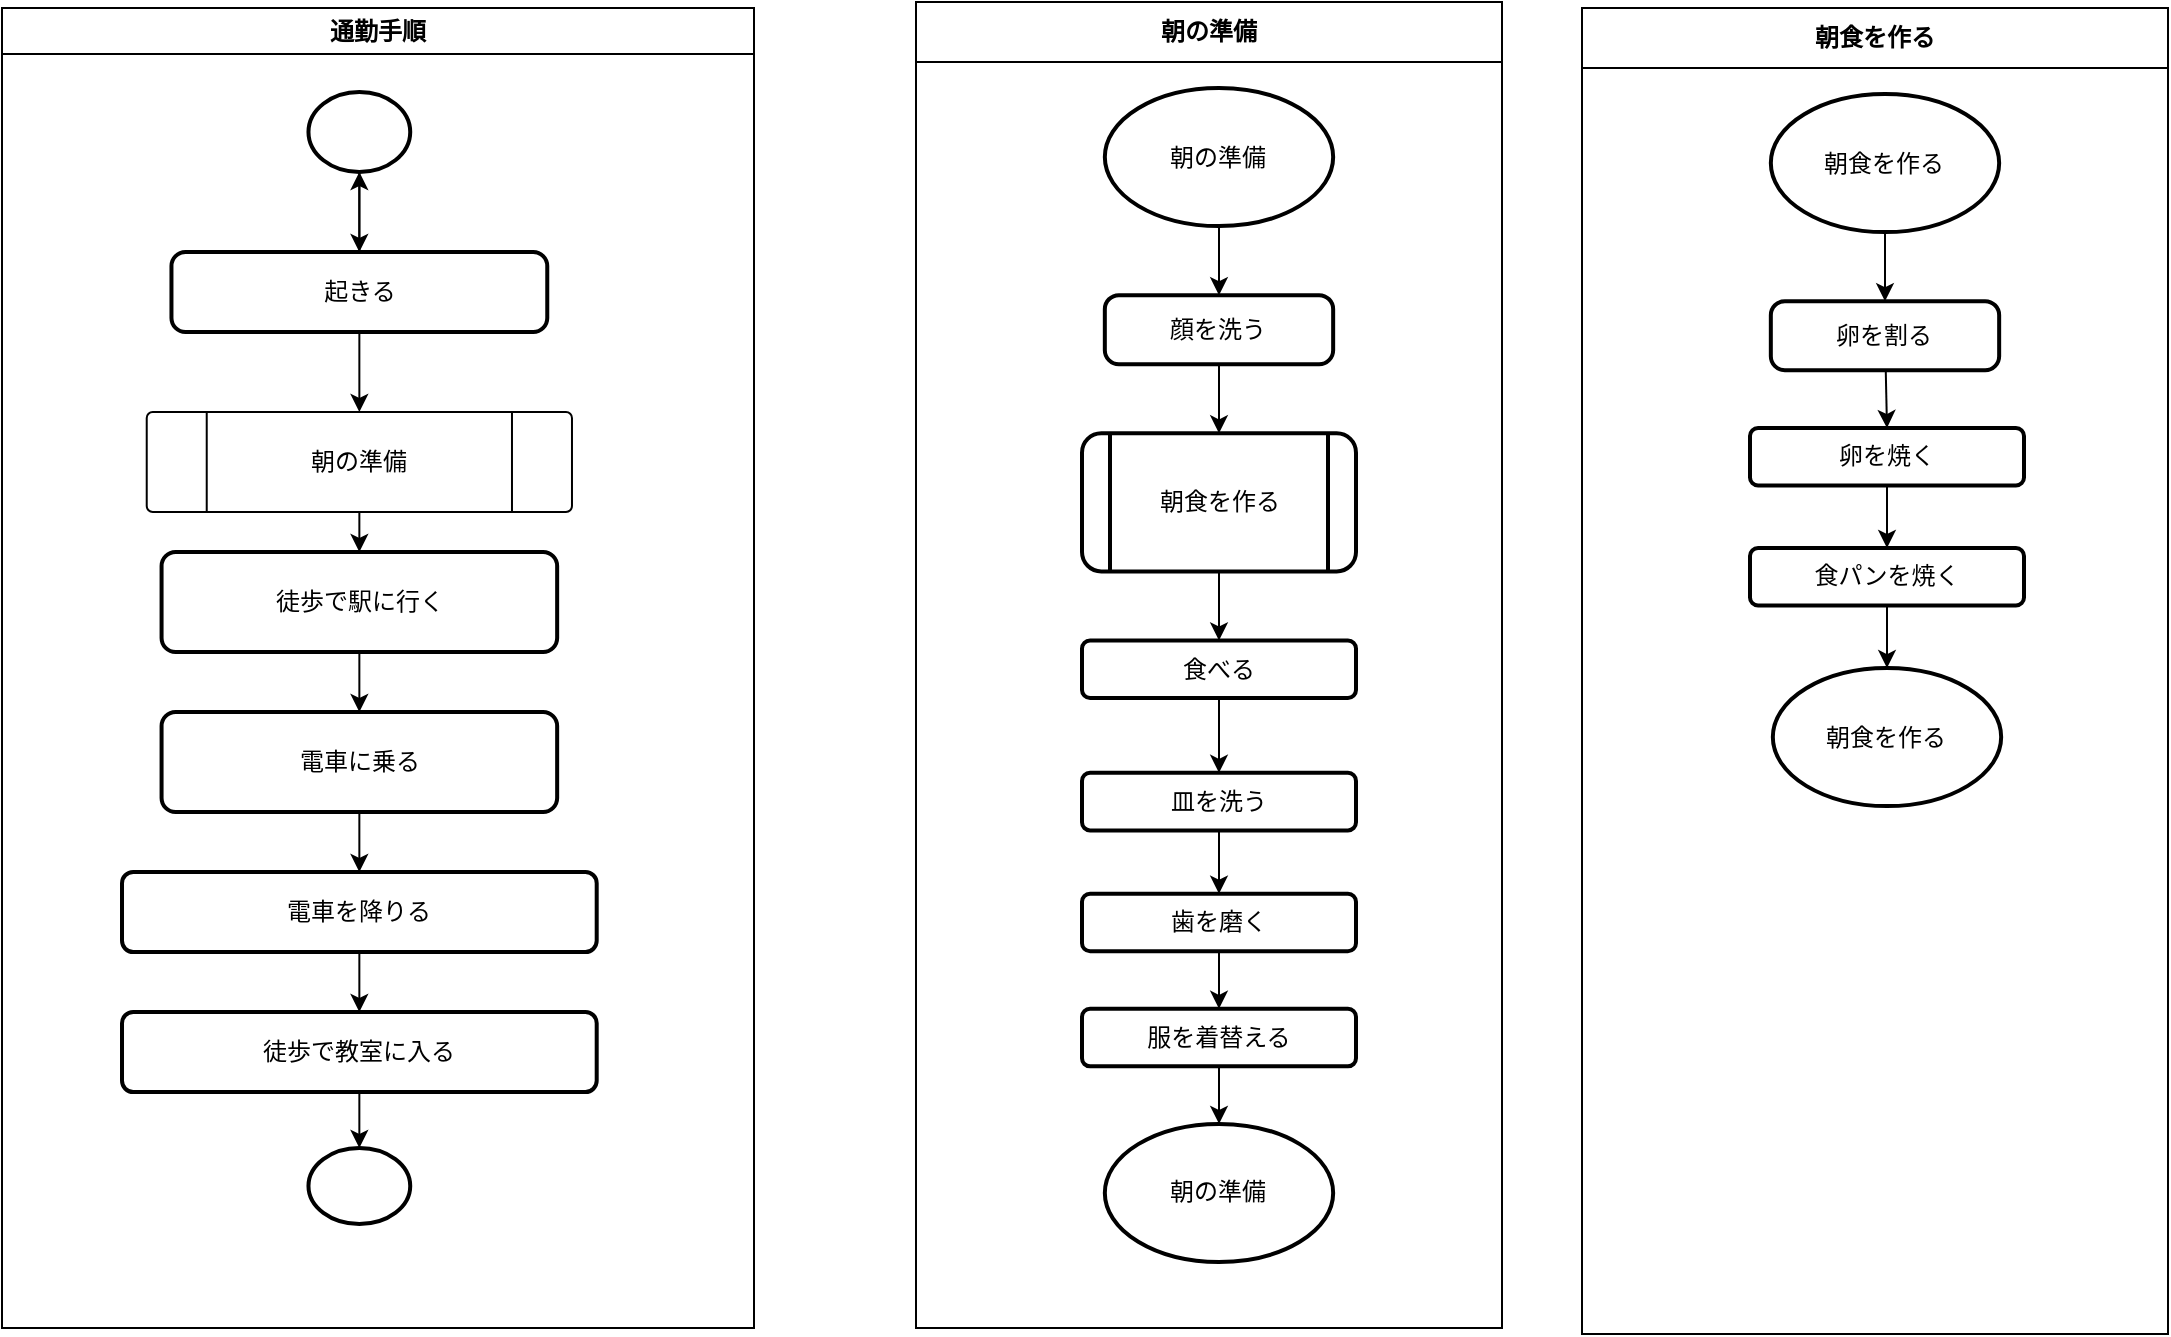 <mxfile>
    <diagram id="yM6X0R1L2D_PxeSSaMgX" name="順次処理">
        <mxGraphModel dx="940" dy="1956" grid="1" gridSize="10" guides="1" tooltips="1" connect="1" arrows="1" fold="1" page="1" pageScale="1" pageWidth="827" pageHeight="1169" background="none" math="0" shadow="0">
            <root>
                <mxCell id="0"/>
                <mxCell id="1" parent="0"/>
                <mxCell id="25" value="通勤手順" style="swimlane;whiteSpace=wrap;html=1;" parent="1" vertex="1">
                    <mxGeometry x="230" y="-1150" width="376" height="660" as="geometry">
                        <mxRectangle x="230" y="-1150" width="140" height="30" as="alternateBounds"/>
                    </mxGeometry>
                </mxCell>
                <mxCell id="26" value="" style="group" parent="25" vertex="1" connectable="0">
                    <mxGeometry x="60.004" y="42" width="237.346" height="576" as="geometry"/>
                </mxCell>
                <mxCell id="2" value="" style="strokeWidth=2;html=1;shape=mxgraph.flowchart.start_2;whiteSpace=wrap;container=0;" parent="26" vertex="1">
                    <mxGeometry x="93.23" width="50.88" height="40" as="geometry"/>
                </mxCell>
                <mxCell id="23" value="" style="edgeStyle=none;html=1;" parent="26" source="3" target="2" edge="1">
                    <mxGeometry relative="1" as="geometry"/>
                </mxCell>
                <mxCell id="3" value="起きる" style="rounded=1;whiteSpace=wrap;html=1;absoluteArcSize=1;arcSize=14;strokeWidth=2;container=0;" parent="26" vertex="1">
                    <mxGeometry x="24.724" y="80" width="187.899" height="40" as="geometry"/>
                </mxCell>
                <mxCell id="4" value="" style="edgeStyle=none;html=1;" parent="26" source="2" target="3" edge="1">
                    <mxGeometry relative="1" as="geometry"/>
                </mxCell>
                <mxCell id="6" value="朝の準備" style="verticalLabelPosition=middle;verticalAlign=middle;html=1;shape=process;whiteSpace=wrap;rounded=1;size=0.14;arcSize=6;labelPosition=center;align=center;container=0;" parent="26" vertex="1">
                    <mxGeometry x="12.362" y="160" width="212.623" height="50" as="geometry"/>
                </mxCell>
                <mxCell id="7" value="" style="edgeStyle=none;html=1;" parent="26" source="3" target="6" edge="1">
                    <mxGeometry relative="1" as="geometry"/>
                </mxCell>
                <mxCell id="8" value="徒歩で駅に行く" style="rounded=1;whiteSpace=wrap;html=1;absoluteArcSize=1;arcSize=14;strokeWidth=2;container=0;" parent="26" vertex="1">
                    <mxGeometry x="19.779" y="230" width="197.789" height="50" as="geometry"/>
                </mxCell>
                <mxCell id="9" value="" style="edgeStyle=none;html=1;" parent="26" source="6" target="8" edge="1">
                    <mxGeometry relative="1" as="geometry"/>
                </mxCell>
                <mxCell id="10" value="電車に乗る" style="rounded=1;whiteSpace=wrap;html=1;absoluteArcSize=1;arcSize=14;strokeWidth=2;container=0;" parent="26" vertex="1">
                    <mxGeometry x="19.779" y="310" width="197.789" height="50" as="geometry"/>
                </mxCell>
                <mxCell id="11" value="" style="edgeStyle=none;html=1;" parent="26" source="8" target="10" edge="1">
                    <mxGeometry relative="1" as="geometry"/>
                </mxCell>
                <mxCell id="12" value="電車を降りる" style="whiteSpace=wrap;html=1;rounded=1;arcSize=14;strokeWidth=2;container=0;" parent="26" vertex="1">
                    <mxGeometry y="390" width="237.346" height="40" as="geometry"/>
                </mxCell>
                <mxCell id="13" value="" style="edgeStyle=none;html=1;" parent="26" source="10" target="12" edge="1">
                    <mxGeometry relative="1" as="geometry"/>
                </mxCell>
                <mxCell id="14" value="徒歩で教室に入る" style="whiteSpace=wrap;html=1;rounded=1;arcSize=14;strokeWidth=2;container=0;" parent="26" vertex="1">
                    <mxGeometry y="460" width="237.346" height="40" as="geometry"/>
                </mxCell>
                <mxCell id="15" value="" style="edgeStyle=none;html=1;" parent="26" source="12" target="14" edge="1">
                    <mxGeometry relative="1" as="geometry"/>
                </mxCell>
                <mxCell id="18" value="" style="strokeWidth=2;html=1;shape=mxgraph.flowchart.start_2;whiteSpace=wrap;container=0;" parent="26" vertex="1">
                    <mxGeometry x="93.23" y="528" width="50.88" height="38" as="geometry"/>
                </mxCell>
                <mxCell id="19" value="" style="edgeStyle=none;html=1;" parent="26" source="14" target="18" edge="1">
                    <mxGeometry relative="1" as="geometry"/>
                </mxCell>
                <mxCell id="49" value="朝の準備" style="swimlane;whiteSpace=wrap;html=1;startSize=30;labelBackgroundColor=default;" parent="1" vertex="1">
                    <mxGeometry x="687" y="-1153" width="293" height="663" as="geometry">
                        <mxRectangle x="687" y="-1153" width="140" height="30" as="alternateBounds"/>
                    </mxGeometry>
                </mxCell>
                <mxCell id="47" value="" style="group" parent="49" vertex="1" connectable="0">
                    <mxGeometry x="83" y="43" width="137" height="587" as="geometry"/>
                </mxCell>
                <mxCell id="27" value="朝の準備" style="strokeWidth=2;html=1;shape=mxgraph.flowchart.start_1;whiteSpace=wrap;" parent="47" vertex="1">
                    <mxGeometry x="11.417" width="114.167" height="69.059" as="geometry"/>
                </mxCell>
                <mxCell id="28" value="朝の準備" style="strokeWidth=2;html=1;shape=mxgraph.flowchart.start_1;whiteSpace=wrap;" parent="47" vertex="1">
                    <mxGeometry x="11.417" y="517.941" width="114.167" height="69.059" as="geometry"/>
                </mxCell>
                <mxCell id="29" value="顔を洗う" style="rounded=1;whiteSpace=wrap;html=1;absoluteArcSize=1;arcSize=14;strokeWidth=2;" parent="47" vertex="1">
                    <mxGeometry x="11.417" y="103.588" width="114.167" height="34.529" as="geometry"/>
                </mxCell>
                <mxCell id="46" value="" style="edgeStyle=none;html=1;" parent="47" source="27" target="29" edge="1">
                    <mxGeometry relative="1" as="geometry"/>
                </mxCell>
                <mxCell id="32" value="朝食を作る" style="shape=process;whiteSpace=wrap;html=1;backgroundOutline=1;rounded=1;arcSize=14;strokeWidth=2;" parent="47" vertex="1">
                    <mxGeometry y="172.647" width="137" height="69.059" as="geometry"/>
                </mxCell>
                <mxCell id="33" value="" style="edgeStyle=none;html=1;" parent="47" source="29" target="32" edge="1">
                    <mxGeometry relative="1" as="geometry"/>
                </mxCell>
                <mxCell id="34" value="食べる" style="whiteSpace=wrap;html=1;rounded=1;arcSize=14;strokeWidth=2;" parent="47" vertex="1">
                    <mxGeometry y="276.235" width="137" height="28.775" as="geometry"/>
                </mxCell>
                <mxCell id="35" value="" style="edgeStyle=none;html=1;" parent="47" source="32" target="34" edge="1">
                    <mxGeometry relative="1" as="geometry"/>
                </mxCell>
                <mxCell id="36" value="皿を洗う" style="whiteSpace=wrap;html=1;rounded=1;arcSize=14;strokeWidth=2;" parent="47" vertex="1">
                    <mxGeometry y="342.417" width="137" height="28.775" as="geometry"/>
                </mxCell>
                <mxCell id="37" value="" style="edgeStyle=none;html=1;" parent="47" source="34" target="36" edge="1">
                    <mxGeometry relative="1" as="geometry"/>
                </mxCell>
                <mxCell id="39" value="歯を磨く" style="whiteSpace=wrap;html=1;rounded=1;arcSize=14;strokeWidth=2;" parent="47" vertex="1">
                    <mxGeometry y="402.843" width="137" height="28.775" as="geometry"/>
                </mxCell>
                <mxCell id="40" value="" style="edgeStyle=none;html=1;" parent="47" source="36" target="39" edge="1">
                    <mxGeometry relative="1" as="geometry"/>
                </mxCell>
                <mxCell id="43" value="" style="edgeStyle=none;html=1;" parent="47" source="41" target="28" edge="1">
                    <mxGeometry relative="1" as="geometry"/>
                </mxCell>
                <mxCell id="41" value="服を着替える" style="whiteSpace=wrap;html=1;rounded=1;arcSize=14;strokeWidth=2;" parent="47" vertex="1">
                    <mxGeometry y="460.392" width="137" height="28.775" as="geometry"/>
                </mxCell>
                <mxCell id="42" value="" style="edgeStyle=none;html=1;" parent="47" source="39" target="41" edge="1">
                    <mxGeometry relative="1" as="geometry"/>
                </mxCell>
                <mxCell id="50" value="朝食を作る" style="swimlane;whiteSpace=wrap;html=1;startSize=30;" parent="1" vertex="1">
                    <mxGeometry x="1020" y="-1150" width="293" height="663" as="geometry">
                        <mxRectangle x="687" y="-1153" width="140" height="30" as="alternateBounds"/>
                    </mxGeometry>
                </mxCell>
                <mxCell id="51" value="" style="group" parent="50" vertex="1" connectable="0">
                    <mxGeometry x="83" y="43" width="137" height="587" as="geometry"/>
                </mxCell>
                <mxCell id="52" value="朝食を作る" style="strokeWidth=2;html=1;shape=mxgraph.flowchart.start_1;whiteSpace=wrap;" parent="51" vertex="1">
                    <mxGeometry x="11.417" width="114.167" height="69.059" as="geometry"/>
                </mxCell>
                <mxCell id="53" value="朝食を作る" style="strokeWidth=2;html=1;shape=mxgraph.flowchart.start_1;whiteSpace=wrap;" parent="51" vertex="1">
                    <mxGeometry x="12.417" y="287.001" width="114.167" height="69.059" as="geometry"/>
                </mxCell>
                <mxCell id="54" value="卵を割る" style="rounded=1;whiteSpace=wrap;html=1;absoluteArcSize=1;arcSize=14;strokeWidth=2;" parent="51" vertex="1">
                    <mxGeometry x="11.417" y="103.588" width="114.167" height="34.529" as="geometry"/>
                </mxCell>
                <mxCell id="55" value="" style="edgeStyle=none;html=1;" parent="51" source="52" target="54" edge="1">
                    <mxGeometry relative="1" as="geometry"/>
                </mxCell>
                <mxCell id="57" value="" style="edgeStyle=none;html=1;entryX=0.5;entryY=0;entryDx=0;entryDy=0;" parent="51" source="54" target="58" edge="1">
                    <mxGeometry relative="1" as="geometry">
                        <mxPoint x="68.5" y="172.647" as="targetPoint"/>
                    </mxGeometry>
                </mxCell>
                <mxCell id="58" value="卵を焼く" style="whiteSpace=wrap;html=1;rounded=1;arcSize=14;strokeWidth=2;" parent="51" vertex="1">
                    <mxGeometry x="1" y="166.995" width="137" height="28.775" as="geometry"/>
                </mxCell>
                <mxCell id="60" value="食パンを焼く" style="whiteSpace=wrap;html=1;rounded=1;arcSize=14;strokeWidth=2;" parent="51" vertex="1">
                    <mxGeometry x="1" y="226.997" width="137" height="28.775" as="geometry"/>
                </mxCell>
                <mxCell id="61" value="" style="edgeStyle=none;html=1;" parent="51" source="58" target="60" edge="1">
                    <mxGeometry relative="1" as="geometry"/>
                </mxCell>
                <mxCell id="64" value="" style="edgeStyle=none;html=1;exitX=0.5;exitY=1;exitDx=0;exitDy=0;" parent="51" source="60" target="53" edge="1">
                    <mxGeometry relative="1" as="geometry">
                        <mxPoint x="68.5" y="489.167" as="sourcePoint"/>
                    </mxGeometry>
                </mxCell>
            </root>
        </mxGraphModel>
    </diagram>
    <diagram id="5fdsdPPen6zdDhykLhPU" name="分岐処理">
        <mxGraphModel dx="1343" dy="1124" grid="1" gridSize="10" guides="1" tooltips="1" connect="1" arrows="1" fold="1" page="1" pageScale="1" pageWidth="827" pageHeight="1169" math="0" shadow="0">
            <root>
                <mxCell id="0"/>
                <mxCell id="1" parent="0"/>
                <mxCell id="jnEdWLapPcAIenmLwA-D-1" value="領域図" style="swimlane;whiteSpace=wrap;html=1;" vertex="1" parent="1">
                    <mxGeometry x="20" y="10" width="160" height="250" as="geometry">
                        <mxRectangle x="20" y="10" width="80" height="30" as="alternateBounds"/>
                    </mxGeometry>
                </mxCell>
                <mxCell id="jnEdWLapPcAIenmLwA-D-2" value="年齢" style="rounded=0;whiteSpace=wrap;html=1;" vertex="1" parent="jnEdWLapPcAIenmLwA-D-1">
                    <mxGeometry x="20" y="30" width="120" height="60" as="geometry"/>
                </mxCell>
                <mxCell id="jnEdWLapPcAIenmLwA-D-14" value="料金" style="rounded=0;whiteSpace=wrap;html=1;" vertex="1" parent="jnEdWLapPcAIenmLwA-D-1">
                    <mxGeometry x="20" y="100" width="120" height="60" as="geometry"/>
                </mxCell>
                <mxCell id="jnEdWLapPcAIenmLwA-D-8" value="" style="edgeStyle=none;html=1;" edge="1" parent="1" source="jnEdWLapPcAIenmLwA-D-3" target="jnEdWLapPcAIenmLwA-D-7">
                    <mxGeometry relative="1" as="geometry"/>
                </mxCell>
                <mxCell id="jnEdWLapPcAIenmLwA-D-3" value="" style="verticalLabelPosition=bottom;verticalAlign=top;html=1;shape=mxgraph.flowchart.on-page_reference;" vertex="1" parent="1">
                    <mxGeometry x="250" y="290" width="60" height="60" as="geometry"/>
                </mxCell>
                <mxCell id="jnEdWLapPcAIenmLwA-D-4" value="" style="verticalLabelPosition=bottom;verticalAlign=top;html=1;shape=mxgraph.flowchart.on-page_reference;" vertex="1" parent="1">
                    <mxGeometry x="250" y="930" width="60" height="60" as="geometry"/>
                </mxCell>
                <mxCell id="jnEdWLapPcAIenmLwA-D-10" value="" style="edgeStyle=none;html=1;fontColor=#FF0000;" edge="1" parent="1" source="jnEdWLapPcAIenmLwA-D-7" target="jnEdWLapPcAIenmLwA-D-9">
                    <mxGeometry relative="1" as="geometry"/>
                </mxCell>
                <mxCell id="jnEdWLapPcAIenmLwA-D-7" value="年齢を確認&lt;br&gt;値を&lt;u&gt;&lt;font color=&quot;#ff0000&quot;&gt;年齢&lt;/font&gt;&lt;/u&gt;に代入" style="shape=parallelogram;perimeter=parallelogramPerimeter;whiteSpace=wrap;html=1;fixedSize=1;" vertex="1" parent="1">
                    <mxGeometry x="220" y="380" width="120" height="60" as="geometry"/>
                </mxCell>
                <mxCell id="jnEdWLapPcAIenmLwA-D-12" value="TRUE" style="edgeStyle=none;html=1;fontColor=#E6E6E6;" edge="1" parent="1" source="jnEdWLapPcAIenmLwA-D-9" target="jnEdWLapPcAIenmLwA-D-11">
                    <mxGeometry relative="1" as="geometry"/>
                </mxCell>
                <mxCell id="jnEdWLapPcAIenmLwA-D-17" value="&lt;font color=&quot;#e6e6e6&quot;&gt;FALSE&lt;/font&gt;" style="edgeStyle=none;html=1;fontColor=#FF0000;entryX=0;entryY=0.5;entryDx=0;entryDy=0;" edge="1" parent="1" target="jnEdWLapPcAIenmLwA-D-16">
                    <mxGeometry relative="1" as="geometry">
                        <mxPoint x="341" y="550" as="sourcePoint"/>
                        <mxPoint x="400" y="550" as="targetPoint"/>
                    </mxGeometry>
                </mxCell>
                <mxCell id="jnEdWLapPcAIenmLwA-D-9" value="&lt;font color=&quot;#ff0000&quot;&gt;&lt;u&gt;年齢&lt;/u&gt;&lt;/font&gt;が&lt;font color=&quot;#e6e6e6&quot;&gt;6未満の時&lt;/font&gt;" style="rhombus;whiteSpace=wrap;html=1;" vertex="1" parent="1">
                    <mxGeometry x="220" y="490" width="120" height="120" as="geometry"/>
                </mxCell>
                <mxCell id="jnEdWLapPcAIenmLwA-D-32" value="" style="edgeStyle=none;html=1;fontColor=#E6E6E6;" edge="1" parent="1" source="jnEdWLapPcAIenmLwA-D-11" target="jnEdWLapPcAIenmLwA-D-31">
                    <mxGeometry relative="1" as="geometry"/>
                </mxCell>
                <mxCell id="jnEdWLapPcAIenmLwA-D-11" value="&lt;u&gt;&lt;font color=&quot;#ff0000&quot;&gt;料金&lt;/font&gt;&lt;/u&gt;に600を代入" style="whiteSpace=wrap;html=1;" vertex="1" parent="1">
                    <mxGeometry x="220" y="670" width="120" height="60" as="geometry"/>
                </mxCell>
                <mxCell id="jnEdWLapPcAIenmLwA-D-19" value="TRUE" style="edgeStyle=none;html=1;fontColor=#E6E6E6;" edge="1" parent="1" source="jnEdWLapPcAIenmLwA-D-16" target="jnEdWLapPcAIenmLwA-D-18">
                    <mxGeometry relative="1" as="geometry"/>
                </mxCell>
                <mxCell id="jnEdWLapPcAIenmLwA-D-21" value="FALSE" style="edgeStyle=none;html=1;fontColor=#E6E6E6;" edge="1" parent="1" source="jnEdWLapPcAIenmLwA-D-16" target="jnEdWLapPcAIenmLwA-D-20">
                    <mxGeometry relative="1" as="geometry"/>
                </mxCell>
                <mxCell id="jnEdWLapPcAIenmLwA-D-16" value="&lt;font style=&quot;border-color: rgb(0, 0, 0); font-family: Helvetica; font-size: 12px; font-style: normal; font-variant-ligatures: normal; font-variant-caps: normal; font-weight: 400; letter-spacing: normal; orphans: 2; text-align: center; text-indent: 0px; text-transform: none; widows: 2; word-spacing: 0px; -webkit-text-stroke-width: 0px; background-color: rgb(42, 37, 47); text-decoration-thickness: initial; text-decoration-style: initial; text-decoration-color: initial;&quot; color=&quot;#ff0000&quot;&gt;&lt;u style=&quot;border-color: rgb(0, 0, 0);&quot;&gt;年齢&lt;/u&gt;&lt;/font&gt;&lt;span style=&quot;color: rgb(240, 240, 240); font-family: Helvetica; font-size: 12px; font-style: normal; font-variant-ligatures: normal; font-variant-caps: normal; font-weight: 400; letter-spacing: normal; orphans: 2; text-align: center; text-indent: 0px; text-transform: none; widows: 2; word-spacing: 0px; -webkit-text-stroke-width: 0px; background-color: rgb(42, 37, 47); text-decoration-thickness: initial; text-decoration-style: initial; text-decoration-color: initial; float: none; display: inline !important;&quot;&gt;が12以下&lt;/span&gt;&lt;font style=&quot;border-color: rgb(0, 0, 0); font-family: Helvetica; font-size: 12px; font-style: normal; font-variant-ligatures: normal; font-variant-caps: normal; font-weight: 400; letter-spacing: normal; orphans: 2; text-align: center; text-indent: 0px; text-transform: none; widows: 2; word-spacing: 0px; -webkit-text-stroke-width: 0px; background-color: rgb(42, 37, 47); text-decoration-thickness: initial; text-decoration-style: initial; text-decoration-color: initial;&quot; color=&quot;#e6e6e6&quot;&gt;の時&lt;/font&gt;" style="rhombus;whiteSpace=wrap;html=1;" vertex="1" parent="1">
                    <mxGeometry x="407" y="490" width="120" height="120" as="geometry"/>
                </mxCell>
                <mxCell id="jnEdWLapPcAIenmLwA-D-37" style="edgeStyle=orthogonalEdgeStyle;html=1;exitX=0.5;exitY=1;exitDx=0;exitDy=0;entryX=0.5;entryY=0;entryDx=0;entryDy=0;fontColor=#E6E6E6;" edge="1" parent="1" source="jnEdWLapPcAIenmLwA-D-18" target="jnEdWLapPcAIenmLwA-D-31">
                    <mxGeometry relative="1" as="geometry"/>
                </mxCell>
                <mxCell id="jnEdWLapPcAIenmLwA-D-18" value="&lt;u style=&quot;border-color: rgb(0, 0, 0); color: rgb(240, 240, 240); font-family: Helvetica; font-size: 12px; font-style: normal; font-variant-ligatures: normal; font-variant-caps: normal; font-weight: 400; letter-spacing: normal; orphans: 2; text-align: center; text-indent: 0px; text-transform: none; widows: 2; word-spacing: 0px; -webkit-text-stroke-width: 0px; background-color: rgb(42, 37, 47);&quot;&gt;&lt;font style=&quot;border-color: rgb(0, 0, 0);&quot; color=&quot;#ff0000&quot;&gt;料金&lt;/font&gt;&lt;/u&gt;&lt;span style=&quot;color: rgb(240, 240, 240); font-family: Helvetica; font-size: 12px; font-style: normal; font-variant-ligatures: normal; font-variant-caps: normal; font-weight: 400; letter-spacing: normal; orphans: 2; text-align: center; text-indent: 0px; text-transform: none; widows: 2; word-spacing: 0px; -webkit-text-stroke-width: 0px; background-color: rgb(42, 37, 47); text-decoration-thickness: initial; text-decoration-style: initial; text-decoration-color: initial; float: none; display: inline !important;&quot;&gt;に900を代入&lt;/span&gt;" style="whiteSpace=wrap;html=1;" vertex="1" parent="1">
                    <mxGeometry x="407" y="670" width="120" height="60" as="geometry"/>
                </mxCell>
                <mxCell id="jnEdWLapPcAIenmLwA-D-23" value="TRUE" style="edgeStyle=none;html=1;fontColor=#E6E6E6;" edge="1" parent="1" source="jnEdWLapPcAIenmLwA-D-20" target="jnEdWLapPcAIenmLwA-D-22">
                    <mxGeometry relative="1" as="geometry"/>
                </mxCell>
                <mxCell id="jnEdWLapPcAIenmLwA-D-29" value="FALSE" style="edgeStyle=orthogonalEdgeStyle;html=1;fontColor=#E6E6E6;" edge="1" parent="1" source="jnEdWLapPcAIenmLwA-D-20" target="jnEdWLapPcAIenmLwA-D-28">
                    <mxGeometry relative="1" as="geometry"/>
                </mxCell>
                <mxCell id="jnEdWLapPcAIenmLwA-D-20" value="&lt;font style=&quot;border-color: rgb(0, 0, 0); font-family: Helvetica; font-size: 12px; font-style: normal; font-variant-ligatures: normal; font-variant-caps: normal; font-weight: 400; letter-spacing: normal; orphans: 2; text-align: center; text-indent: 0px; text-transform: none; widows: 2; word-spacing: 0px; -webkit-text-stroke-width: 0px; text-decoration-thickness: initial; text-decoration-style: initial; text-decoration-color: initial; background-color: rgb(42, 37, 47);&quot; color=&quot;#ff0000&quot;&gt;&lt;u style=&quot;border-color: rgb(0, 0, 0);&quot;&gt;年齢&lt;/u&gt;&lt;/font&gt;&lt;span style=&quot;border-color: rgb(0, 0, 0); color: rgb(240, 240, 240); font-family: Helvetica; font-size: 12px; font-style: normal; font-variant-ligatures: normal; font-variant-caps: normal; font-weight: 400; letter-spacing: normal; orphans: 2; text-align: center; text-indent: 0px; text-transform: none; widows: 2; word-spacing: 0px; -webkit-text-stroke-width: 0px; text-decoration-thickness: initial; text-decoration-style: initial; text-decoration-color: initial; background-color: rgb(42, 37, 47); float: none; display: inline !important;&quot;&gt;が65未満&lt;/span&gt;&lt;font style=&quot;border-color: rgb(0, 0, 0); font-family: Helvetica; font-size: 12px; font-style: normal; font-variant-ligatures: normal; font-variant-caps: normal; font-weight: 400; letter-spacing: normal; orphans: 2; text-align: center; text-indent: 0px; text-transform: none; widows: 2; word-spacing: 0px; -webkit-text-stroke-width: 0px; text-decoration-thickness: initial; text-decoration-style: initial; text-decoration-color: initial; background-color: rgb(42, 37, 47);&quot; color=&quot;#e6e6e6&quot;&gt;の時&lt;/font&gt;" style="rhombus;whiteSpace=wrap;html=1;" vertex="1" parent="1">
                    <mxGeometry x="600" y="490" width="125" height="125" as="geometry"/>
                </mxCell>
                <mxCell id="jnEdWLapPcAIenmLwA-D-38" style="edgeStyle=orthogonalEdgeStyle;html=1;exitX=0.5;exitY=1;exitDx=0;exitDy=0;entryX=0.5;entryY=0;entryDx=0;entryDy=0;fontColor=#E6E6E6;" edge="1" parent="1" source="jnEdWLapPcAIenmLwA-D-22" target="jnEdWLapPcAIenmLwA-D-31">
                    <mxGeometry relative="1" as="geometry"/>
                </mxCell>
                <mxCell id="jnEdWLapPcAIenmLwA-D-22" value="&lt;u style=&quot;border-color: rgb(0, 0, 0); color: rgb(240, 240, 240); font-family: Helvetica; font-size: 12px; font-style: normal; font-variant-ligatures: normal; font-variant-caps: normal; font-weight: 400; letter-spacing: normal; orphans: 2; text-align: center; text-indent: 0px; text-transform: none; widows: 2; word-spacing: 0px; -webkit-text-stroke-width: 0px; background-color: rgb(42, 37, 47);&quot;&gt;&lt;font style=&quot;border-color: rgb(0, 0, 0);&quot; color=&quot;#ff0000&quot;&gt;料金&lt;/font&gt;&lt;/u&gt;&lt;span style=&quot;border-color: rgb(0, 0, 0); color: rgb(240, 240, 240); font-family: Helvetica; font-size: 12px; font-style: normal; font-variant-ligatures: normal; font-variant-caps: normal; font-weight: 400; letter-spacing: normal; orphans: 2; text-align: center; text-indent: 0px; text-transform: none; widows: 2; word-spacing: 0px; -webkit-text-stroke-width: 0px; text-decoration-thickness: initial; text-decoration-style: initial; text-decoration-color: initial; background-color: rgb(42, 37, 47); float: none; display: inline !important;&quot;&gt;に1500を代入&lt;/span&gt;" style="whiteSpace=wrap;html=1;" vertex="1" parent="1">
                    <mxGeometry x="593" y="670" width="120" height="60" as="geometry"/>
                </mxCell>
                <mxCell id="jnEdWLapPcAIenmLwA-D-39" style="edgeStyle=orthogonalEdgeStyle;html=1;exitX=0.5;exitY=1;exitDx=0;exitDy=0;entryX=0.5;entryY=0;entryDx=0;entryDy=0;fontColor=#E6E6E6;" edge="1" parent="1" source="jnEdWLapPcAIenmLwA-D-28" target="jnEdWLapPcAIenmLwA-D-31">
                    <mxGeometry relative="1" as="geometry"/>
                </mxCell>
                <mxCell id="jnEdWLapPcAIenmLwA-D-28" value="&lt;u style=&quot;border-color: rgb(0, 0, 0); color: rgb(240, 240, 240); font-family: Helvetica; font-size: 12px; font-style: normal; font-variant-ligatures: normal; font-variant-caps: normal; font-weight: 400; letter-spacing: normal; orphans: 2; text-align: center; text-indent: 0px; text-transform: none; widows: 2; word-spacing: 0px; -webkit-text-stroke-width: 0px; background-color: rgb(42, 37, 47);&quot;&gt;&lt;font style=&quot;border-color: rgb(0, 0, 0);&quot; color=&quot;#ff0000&quot;&gt;料金&lt;/font&gt;&lt;/u&gt;&lt;span style=&quot;border-color: rgb(0, 0, 0); color: rgb(240, 240, 240); font-family: Helvetica; font-size: 12px; font-style: normal; font-variant-ligatures: normal; font-variant-caps: normal; font-weight: 400; letter-spacing: normal; orphans: 2; text-align: center; text-indent: 0px; text-transform: none; widows: 2; word-spacing: 0px; -webkit-text-stroke-width: 0px; text-decoration-thickness: initial; text-decoration-style: initial; text-decoration-color: initial; background-color: rgb(42, 37, 47); float: none; display: inline !important;&quot;&gt;に1100を代入&lt;/span&gt;" style="whiteSpace=wrap;html=1;" vertex="1" parent="1">
                    <mxGeometry x="780" y="670" width="120" height="60" as="geometry"/>
                </mxCell>
                <mxCell id="jnEdWLapPcAIenmLwA-D-41" value="" style="edgeStyle=orthogonalEdgeStyle;html=1;fontColor=#E6E6E6;" edge="1" parent="1" source="jnEdWLapPcAIenmLwA-D-31" target="jnEdWLapPcAIenmLwA-D-4">
                    <mxGeometry relative="1" as="geometry"/>
                </mxCell>
                <mxCell id="jnEdWLapPcAIenmLwA-D-31" value="料金支払処理" style="whiteSpace=wrap;html=1;" vertex="1" parent="1">
                    <mxGeometry x="220" y="820" width="120" height="60" as="geometry"/>
                </mxCell>
                <mxCell id="jnEdWLapPcAIenmLwA-D-42" value="トレース1" style="shape=table;startSize=30;container=1;collapsible=0;childLayout=tableLayout;fontStyle=1;align=center;fontColor=#E6E6E6;" vertex="1" parent="1">
                    <mxGeometry x="10" y="360" width="180" height="190" as="geometry"/>
                </mxCell>
                <mxCell id="jnEdWLapPcAIenmLwA-D-43" value="" style="shape=tableRow;horizontal=0;startSize=0;swimlaneHead=0;swimlaneBody=0;top=0;left=0;bottom=0;right=0;collapsible=0;dropTarget=0;fillColor=none;points=[[0,0.5],[1,0.5]];portConstraint=eastwest;fontColor=#E6E6E6;" vertex="1" parent="jnEdWLapPcAIenmLwA-D-42">
                    <mxGeometry y="30" width="180" height="40" as="geometry"/>
                </mxCell>
                <mxCell id="jnEdWLapPcAIenmLwA-D-44" value="No," style="shape=partialRectangle;html=1;whiteSpace=wrap;connectable=0;fillColor=none;top=0;left=0;bottom=0;right=0;overflow=hidden;fontColor=#E6E6E6;" vertex="1" parent="jnEdWLapPcAIenmLwA-D-43">
                    <mxGeometry width="60" height="40" as="geometry">
                        <mxRectangle width="60" height="40" as="alternateBounds"/>
                    </mxGeometry>
                </mxCell>
                <mxCell id="jnEdWLapPcAIenmLwA-D-45" value="年齢" style="shape=partialRectangle;html=1;whiteSpace=wrap;connectable=0;fillColor=none;top=0;left=0;bottom=0;right=0;overflow=hidden;fontColor=#E6E6E6;" vertex="1" parent="jnEdWLapPcAIenmLwA-D-43">
                    <mxGeometry x="60" width="60" height="40" as="geometry">
                        <mxRectangle width="60" height="40" as="alternateBounds"/>
                    </mxGeometry>
                </mxCell>
                <mxCell id="jnEdWLapPcAIenmLwA-D-61" value="料金" style="shape=partialRectangle;html=1;whiteSpace=wrap;connectable=0;fillColor=none;top=0;left=0;bottom=0;right=0;overflow=hidden;fontColor=#E6E6E6;" vertex="1" parent="jnEdWLapPcAIenmLwA-D-43">
                    <mxGeometry x="120" width="60" height="40" as="geometry">
                        <mxRectangle width="60" height="40" as="alternateBounds"/>
                    </mxGeometry>
                </mxCell>
                <mxCell id="jnEdWLapPcAIenmLwA-D-47" value="" style="shape=tableRow;horizontal=0;startSize=0;swimlaneHead=0;swimlaneBody=0;top=0;left=0;bottom=0;right=0;collapsible=0;dropTarget=0;fillColor=none;points=[[0,0.5],[1,0.5]];portConstraint=eastwest;fontColor=#E6E6E6;" vertex="1" parent="jnEdWLapPcAIenmLwA-D-42">
                    <mxGeometry y="70" width="180" height="40" as="geometry"/>
                </mxCell>
                <mxCell id="jnEdWLapPcAIenmLwA-D-48" value="1" style="shape=partialRectangle;html=1;whiteSpace=wrap;connectable=0;fillColor=none;top=0;left=0;bottom=0;right=0;overflow=hidden;fontColor=#E6E6E6;" vertex="1" parent="jnEdWLapPcAIenmLwA-D-47">
                    <mxGeometry width="60" height="40" as="geometry">
                        <mxRectangle width="60" height="40" as="alternateBounds"/>
                    </mxGeometry>
                </mxCell>
                <mxCell id="jnEdWLapPcAIenmLwA-D-49" value="5" style="shape=partialRectangle;html=1;whiteSpace=wrap;connectable=0;fillColor=none;top=0;left=0;bottom=0;right=0;overflow=hidden;fontColor=#E6E6E6;" vertex="1" parent="jnEdWLapPcAIenmLwA-D-47">
                    <mxGeometry x="60" width="60" height="40" as="geometry">
                        <mxRectangle width="60" height="40" as="alternateBounds"/>
                    </mxGeometry>
                </mxCell>
                <mxCell id="jnEdWLapPcAIenmLwA-D-62" style="shape=partialRectangle;html=1;whiteSpace=wrap;connectable=0;fillColor=none;top=0;left=0;bottom=0;right=0;overflow=hidden;fontColor=#E6E6E6;" vertex="1" parent="jnEdWLapPcAIenmLwA-D-47">
                    <mxGeometry x="120" width="60" height="40" as="geometry">
                        <mxRectangle width="60" height="40" as="alternateBounds"/>
                    </mxGeometry>
                </mxCell>
                <mxCell id="jnEdWLapPcAIenmLwA-D-51" value="" style="shape=tableRow;horizontal=0;startSize=0;swimlaneHead=0;swimlaneBody=0;top=0;left=0;bottom=0;right=0;collapsible=0;dropTarget=0;fillColor=none;points=[[0,0.5],[1,0.5]];portConstraint=eastwest;fontColor=#E6E6E6;" vertex="1" parent="jnEdWLapPcAIenmLwA-D-42">
                    <mxGeometry y="110" width="180" height="40" as="geometry"/>
                </mxCell>
                <mxCell id="jnEdWLapPcAIenmLwA-D-52" value="2" style="shape=partialRectangle;html=1;whiteSpace=wrap;connectable=0;fillColor=none;top=0;left=0;bottom=0;right=0;overflow=hidden;fontColor=#E6E6E6;" vertex="1" parent="jnEdWLapPcAIenmLwA-D-51">
                    <mxGeometry width="60" height="40" as="geometry">
                        <mxRectangle width="60" height="40" as="alternateBounds"/>
                    </mxGeometry>
                </mxCell>
                <mxCell id="jnEdWLapPcAIenmLwA-D-53" value="5" style="shape=partialRectangle;html=1;whiteSpace=wrap;connectable=0;fillColor=none;top=0;left=0;bottom=0;right=0;overflow=hidden;fontColor=#E6E6E6;" vertex="1" parent="jnEdWLapPcAIenmLwA-D-51">
                    <mxGeometry x="60" width="60" height="40" as="geometry">
                        <mxRectangle width="60" height="40" as="alternateBounds"/>
                    </mxGeometry>
                </mxCell>
                <mxCell id="jnEdWLapPcAIenmLwA-D-63" value="600" style="shape=partialRectangle;html=1;whiteSpace=wrap;connectable=0;fillColor=none;top=0;left=0;bottom=0;right=0;overflow=hidden;fontColor=#E6E6E6;" vertex="1" parent="jnEdWLapPcAIenmLwA-D-51">
                    <mxGeometry x="120" width="60" height="40" as="geometry">
                        <mxRectangle width="60" height="40" as="alternateBounds"/>
                    </mxGeometry>
                </mxCell>
                <mxCell id="jnEdWLapPcAIenmLwA-D-58" style="shape=tableRow;horizontal=0;startSize=0;swimlaneHead=0;swimlaneBody=0;top=0;left=0;bottom=0;right=0;collapsible=0;dropTarget=0;fillColor=none;points=[[0,0.5],[1,0.5]];portConstraint=eastwest;fontColor=#E6E6E6;" vertex="1" parent="jnEdWLapPcAIenmLwA-D-42">
                    <mxGeometry y="150" width="180" height="40" as="geometry"/>
                </mxCell>
                <mxCell id="jnEdWLapPcAIenmLwA-D-59" value="3" style="shape=partialRectangle;html=1;whiteSpace=wrap;connectable=0;fillColor=none;top=0;left=0;bottom=0;right=0;overflow=hidden;fontColor=#E6E6E6;" vertex="1" parent="jnEdWLapPcAIenmLwA-D-58">
                    <mxGeometry width="60" height="40" as="geometry">
                        <mxRectangle width="60" height="40" as="alternateBounds"/>
                    </mxGeometry>
                </mxCell>
                <mxCell id="jnEdWLapPcAIenmLwA-D-60" value="5" style="shape=partialRectangle;html=1;whiteSpace=wrap;connectable=0;fillColor=none;top=0;left=0;bottom=0;right=0;overflow=hidden;fontColor=#E6E6E6;" vertex="1" parent="jnEdWLapPcAIenmLwA-D-58">
                    <mxGeometry x="60" width="60" height="40" as="geometry">
                        <mxRectangle width="60" height="40" as="alternateBounds"/>
                    </mxGeometry>
                </mxCell>
                <mxCell id="jnEdWLapPcAIenmLwA-D-64" value="600" style="shape=partialRectangle;html=1;whiteSpace=wrap;connectable=0;fillColor=#60a917;top=0;left=0;bottom=0;right=0;overflow=hidden;fontColor=#ffffff;labelBackgroundColor=none;labelBorderColor=none;strokeColor=none;" vertex="1" parent="jnEdWLapPcAIenmLwA-D-58">
                    <mxGeometry x="120" width="60" height="40" as="geometry">
                        <mxRectangle width="60" height="40" as="alternateBounds"/>
                    </mxGeometry>
                </mxCell>
                <mxCell id="jnEdWLapPcAIenmLwA-D-65" value="2" style="text;html=1;strokeColor=none;fillColor=none;align=center;verticalAlign=middle;whiteSpace=wrap;rounded=0;fontColor=#E6E6E6;" vertex="1" parent="1">
                    <mxGeometry x="180" y="650" width="60" height="30" as="geometry"/>
                </mxCell>
                <mxCell id="jnEdWLapPcAIenmLwA-D-66" value="1" style="text;html=1;strokeColor=none;fillColor=none;align=center;verticalAlign=middle;whiteSpace=wrap;rounded=0;fontColor=#E6E6E6;" vertex="1" parent="1">
                    <mxGeometry x="200" y="360" width="60" height="30" as="geometry"/>
                </mxCell>
                <mxCell id="jnEdWLapPcAIenmLwA-D-67" value="3" style="text;html=1;strokeColor=none;fillColor=none;align=center;verticalAlign=middle;whiteSpace=wrap;rounded=0;fontColor=#E6E6E6;" vertex="1" parent="1">
                    <mxGeometry x="180" y="810" width="60" height="30" as="geometry"/>
                </mxCell>
                <mxCell id="jnEdWLapPcAIenmLwA-D-68" value="トレース2" style="shape=table;startSize=30;container=1;collapsible=0;childLayout=tableLayout;fontStyle=1;align=center;fontColor=#E6E6E6;" vertex="1" parent="1">
                    <mxGeometry x="10" y="560" width="180" height="190" as="geometry"/>
                </mxCell>
                <mxCell id="jnEdWLapPcAIenmLwA-D-69" value="" style="shape=tableRow;horizontal=0;startSize=0;swimlaneHead=0;swimlaneBody=0;top=0;left=0;bottom=0;right=0;collapsible=0;dropTarget=0;fillColor=none;points=[[0,0.5],[1,0.5]];portConstraint=eastwest;fontColor=#E6E6E6;" vertex="1" parent="jnEdWLapPcAIenmLwA-D-68">
                    <mxGeometry y="30" width="180" height="40" as="geometry"/>
                </mxCell>
                <mxCell id="jnEdWLapPcAIenmLwA-D-70" value="No," style="shape=partialRectangle;html=1;whiteSpace=wrap;connectable=0;fillColor=none;top=0;left=0;bottom=0;right=0;overflow=hidden;fontColor=#E6E6E6;" vertex="1" parent="jnEdWLapPcAIenmLwA-D-69">
                    <mxGeometry width="60" height="40" as="geometry">
                        <mxRectangle width="60" height="40" as="alternateBounds"/>
                    </mxGeometry>
                </mxCell>
                <mxCell id="jnEdWLapPcAIenmLwA-D-71" value="年齢" style="shape=partialRectangle;html=1;whiteSpace=wrap;connectable=0;fillColor=none;top=0;left=0;bottom=0;right=0;overflow=hidden;fontColor=#E6E6E6;" vertex="1" parent="jnEdWLapPcAIenmLwA-D-69">
                    <mxGeometry x="60" width="60" height="40" as="geometry">
                        <mxRectangle width="60" height="40" as="alternateBounds"/>
                    </mxGeometry>
                </mxCell>
                <mxCell id="jnEdWLapPcAIenmLwA-D-72" value="料金" style="shape=partialRectangle;html=1;whiteSpace=wrap;connectable=0;fillColor=none;top=0;left=0;bottom=0;right=0;overflow=hidden;fontColor=#E6E6E6;" vertex="1" parent="jnEdWLapPcAIenmLwA-D-69">
                    <mxGeometry x="120" width="60" height="40" as="geometry">
                        <mxRectangle width="60" height="40" as="alternateBounds"/>
                    </mxGeometry>
                </mxCell>
                <mxCell id="jnEdWLapPcAIenmLwA-D-73" value="" style="shape=tableRow;horizontal=0;startSize=0;swimlaneHead=0;swimlaneBody=0;top=0;left=0;bottom=0;right=0;collapsible=0;dropTarget=0;fillColor=none;points=[[0,0.5],[1,0.5]];portConstraint=eastwest;fontColor=#E6E6E6;" vertex="1" parent="jnEdWLapPcAIenmLwA-D-68">
                    <mxGeometry y="70" width="180" height="40" as="geometry"/>
                </mxCell>
                <mxCell id="jnEdWLapPcAIenmLwA-D-74" value="1" style="shape=partialRectangle;html=1;whiteSpace=wrap;connectable=0;fillColor=none;top=0;left=0;bottom=0;right=0;overflow=hidden;fontColor=#E6E6E6;" vertex="1" parent="jnEdWLapPcAIenmLwA-D-73">
                    <mxGeometry width="60" height="40" as="geometry">
                        <mxRectangle width="60" height="40" as="alternateBounds"/>
                    </mxGeometry>
                </mxCell>
                <mxCell id="jnEdWLapPcAIenmLwA-D-75" value="6" style="shape=partialRectangle;html=1;whiteSpace=wrap;connectable=0;fillColor=none;top=0;left=0;bottom=0;right=0;overflow=hidden;fontColor=#E6E6E6;" vertex="1" parent="jnEdWLapPcAIenmLwA-D-73">
                    <mxGeometry x="60" width="60" height="40" as="geometry">
                        <mxRectangle width="60" height="40" as="alternateBounds"/>
                    </mxGeometry>
                </mxCell>
                <mxCell id="jnEdWLapPcAIenmLwA-D-76" style="shape=partialRectangle;html=1;whiteSpace=wrap;connectable=0;fillColor=none;top=0;left=0;bottom=0;right=0;overflow=hidden;fontColor=#E6E6E6;" vertex="1" parent="jnEdWLapPcAIenmLwA-D-73">
                    <mxGeometry x="120" width="60" height="40" as="geometry">
                        <mxRectangle width="60" height="40" as="alternateBounds"/>
                    </mxGeometry>
                </mxCell>
                <mxCell id="jnEdWLapPcAIenmLwA-D-77" value="" style="shape=tableRow;horizontal=0;startSize=0;swimlaneHead=0;swimlaneBody=0;top=0;left=0;bottom=0;right=0;collapsible=0;dropTarget=0;fillColor=none;points=[[0,0.5],[1,0.5]];portConstraint=eastwest;fontColor=#E6E6E6;" vertex="1" parent="jnEdWLapPcAIenmLwA-D-68">
                    <mxGeometry y="110" width="180" height="40" as="geometry"/>
                </mxCell>
                <mxCell id="jnEdWLapPcAIenmLwA-D-78" value="2" style="shape=partialRectangle;html=1;whiteSpace=wrap;connectable=0;fillColor=none;top=0;left=0;bottom=0;right=0;overflow=hidden;fontColor=#E6E6E6;" vertex="1" parent="jnEdWLapPcAIenmLwA-D-77">
                    <mxGeometry width="60" height="40" as="geometry">
                        <mxRectangle width="60" height="40" as="alternateBounds"/>
                    </mxGeometry>
                </mxCell>
                <mxCell id="jnEdWLapPcAIenmLwA-D-79" value="6" style="shape=partialRectangle;html=1;whiteSpace=wrap;connectable=0;fillColor=none;top=0;left=0;bottom=0;right=0;overflow=hidden;fontColor=#E6E6E6;" vertex="1" parent="jnEdWLapPcAIenmLwA-D-77">
                    <mxGeometry x="60" width="60" height="40" as="geometry">
                        <mxRectangle width="60" height="40" as="alternateBounds"/>
                    </mxGeometry>
                </mxCell>
                <mxCell id="jnEdWLapPcAIenmLwA-D-80" value="900" style="shape=partialRectangle;html=1;whiteSpace=wrap;connectable=0;fillColor=none;top=0;left=0;bottom=0;right=0;overflow=hidden;fontColor=#E6E6E6;" vertex="1" parent="jnEdWLapPcAIenmLwA-D-77">
                    <mxGeometry x="120" width="60" height="40" as="geometry">
                        <mxRectangle width="60" height="40" as="alternateBounds"/>
                    </mxGeometry>
                </mxCell>
                <mxCell id="jnEdWLapPcAIenmLwA-D-81" style="shape=tableRow;horizontal=0;startSize=0;swimlaneHead=0;swimlaneBody=0;top=0;left=0;bottom=0;right=0;collapsible=0;dropTarget=0;fillColor=none;points=[[0,0.5],[1,0.5]];portConstraint=eastwest;fontColor=#E6E6E6;" vertex="1" parent="jnEdWLapPcAIenmLwA-D-68">
                    <mxGeometry y="150" width="180" height="40" as="geometry"/>
                </mxCell>
                <mxCell id="jnEdWLapPcAIenmLwA-D-82" value="3" style="shape=partialRectangle;html=1;whiteSpace=wrap;connectable=0;fillColor=none;top=0;left=0;bottom=0;right=0;overflow=hidden;fontColor=#E6E6E6;" vertex="1" parent="jnEdWLapPcAIenmLwA-D-81">
                    <mxGeometry width="60" height="40" as="geometry">
                        <mxRectangle width="60" height="40" as="alternateBounds"/>
                    </mxGeometry>
                </mxCell>
                <mxCell id="jnEdWLapPcAIenmLwA-D-83" value="6" style="shape=partialRectangle;html=1;whiteSpace=wrap;connectable=0;fillColor=none;top=0;left=0;bottom=0;right=0;overflow=hidden;fontColor=#E6E6E6;" vertex="1" parent="jnEdWLapPcAIenmLwA-D-81">
                    <mxGeometry x="60" width="60" height="40" as="geometry">
                        <mxRectangle width="60" height="40" as="alternateBounds"/>
                    </mxGeometry>
                </mxCell>
                <mxCell id="jnEdWLapPcAIenmLwA-D-84" value="900" style="shape=partialRectangle;html=1;whiteSpace=wrap;connectable=0;fillColor=#60a917;top=0;left=0;bottom=0;right=0;overflow=hidden;fontColor=#ffffff;labelBackgroundColor=none;labelBorderColor=none;strokeColor=none;" vertex="1" parent="jnEdWLapPcAIenmLwA-D-81">
                    <mxGeometry x="120" width="60" height="40" as="geometry">
                        <mxRectangle width="60" height="40" as="alternateBounds"/>
                    </mxGeometry>
                </mxCell>
                <mxCell id="jnEdWLapPcAIenmLwA-D-85" value="トレース3" style="shape=table;startSize=30;container=1;collapsible=0;childLayout=tableLayout;fontStyle=1;align=center;fontColor=#E6E6E6;" vertex="1" parent="1">
                    <mxGeometry x="10" y="760" width="180" height="190" as="geometry"/>
                </mxCell>
                <mxCell id="jnEdWLapPcAIenmLwA-D-86" value="" style="shape=tableRow;horizontal=0;startSize=0;swimlaneHead=0;swimlaneBody=0;top=0;left=0;bottom=0;right=0;collapsible=0;dropTarget=0;fillColor=none;points=[[0,0.5],[1,0.5]];portConstraint=eastwest;fontColor=#E6E6E6;" vertex="1" parent="jnEdWLapPcAIenmLwA-D-85">
                    <mxGeometry y="30" width="180" height="40" as="geometry"/>
                </mxCell>
                <mxCell id="jnEdWLapPcAIenmLwA-D-87" value="No," style="shape=partialRectangle;html=1;whiteSpace=wrap;connectable=0;fillColor=none;top=0;left=0;bottom=0;right=0;overflow=hidden;fontColor=#E6E6E6;" vertex="1" parent="jnEdWLapPcAIenmLwA-D-86">
                    <mxGeometry width="60" height="40" as="geometry">
                        <mxRectangle width="60" height="40" as="alternateBounds"/>
                    </mxGeometry>
                </mxCell>
                <mxCell id="jnEdWLapPcAIenmLwA-D-88" value="年齢" style="shape=partialRectangle;html=1;whiteSpace=wrap;connectable=0;fillColor=none;top=0;left=0;bottom=0;right=0;overflow=hidden;fontColor=#E6E6E6;" vertex="1" parent="jnEdWLapPcAIenmLwA-D-86">
                    <mxGeometry x="60" width="60" height="40" as="geometry">
                        <mxRectangle width="60" height="40" as="alternateBounds"/>
                    </mxGeometry>
                </mxCell>
                <mxCell id="jnEdWLapPcAIenmLwA-D-89" value="料金" style="shape=partialRectangle;html=1;whiteSpace=wrap;connectable=0;fillColor=none;top=0;left=0;bottom=0;right=0;overflow=hidden;fontColor=#E6E6E6;" vertex="1" parent="jnEdWLapPcAIenmLwA-D-86">
                    <mxGeometry x="120" width="60" height="40" as="geometry">
                        <mxRectangle width="60" height="40" as="alternateBounds"/>
                    </mxGeometry>
                </mxCell>
                <mxCell id="jnEdWLapPcAIenmLwA-D-90" value="" style="shape=tableRow;horizontal=0;startSize=0;swimlaneHead=0;swimlaneBody=0;top=0;left=0;bottom=0;right=0;collapsible=0;dropTarget=0;fillColor=none;points=[[0,0.5],[1,0.5]];portConstraint=eastwest;fontColor=#E6E6E6;" vertex="1" parent="jnEdWLapPcAIenmLwA-D-85">
                    <mxGeometry y="70" width="180" height="40" as="geometry"/>
                </mxCell>
                <mxCell id="jnEdWLapPcAIenmLwA-D-91" value="1" style="shape=partialRectangle;html=1;whiteSpace=wrap;connectable=0;fillColor=none;top=0;left=0;bottom=0;right=0;overflow=hidden;fontColor=#E6E6E6;" vertex="1" parent="jnEdWLapPcAIenmLwA-D-90">
                    <mxGeometry width="60" height="40" as="geometry">
                        <mxRectangle width="60" height="40" as="alternateBounds"/>
                    </mxGeometry>
                </mxCell>
                <mxCell id="jnEdWLapPcAIenmLwA-D-92" value="20" style="shape=partialRectangle;html=1;whiteSpace=wrap;connectable=0;fillColor=none;top=0;left=0;bottom=0;right=0;overflow=hidden;fontColor=#E6E6E6;" vertex="1" parent="jnEdWLapPcAIenmLwA-D-90">
                    <mxGeometry x="60" width="60" height="40" as="geometry">
                        <mxRectangle width="60" height="40" as="alternateBounds"/>
                    </mxGeometry>
                </mxCell>
                <mxCell id="jnEdWLapPcAIenmLwA-D-93" style="shape=partialRectangle;html=1;whiteSpace=wrap;connectable=0;fillColor=none;top=0;left=0;bottom=0;right=0;overflow=hidden;fontColor=#E6E6E6;" vertex="1" parent="jnEdWLapPcAIenmLwA-D-90">
                    <mxGeometry x="120" width="60" height="40" as="geometry">
                        <mxRectangle width="60" height="40" as="alternateBounds"/>
                    </mxGeometry>
                </mxCell>
                <mxCell id="jnEdWLapPcAIenmLwA-D-94" value="" style="shape=tableRow;horizontal=0;startSize=0;swimlaneHead=0;swimlaneBody=0;top=0;left=0;bottom=0;right=0;collapsible=0;dropTarget=0;fillColor=none;points=[[0,0.5],[1,0.5]];portConstraint=eastwest;fontColor=#E6E6E6;" vertex="1" parent="jnEdWLapPcAIenmLwA-D-85">
                    <mxGeometry y="110" width="180" height="40" as="geometry"/>
                </mxCell>
                <mxCell id="jnEdWLapPcAIenmLwA-D-95" value="2" style="shape=partialRectangle;html=1;whiteSpace=wrap;connectable=0;fillColor=none;top=0;left=0;bottom=0;right=0;overflow=hidden;fontColor=#E6E6E6;" vertex="1" parent="jnEdWLapPcAIenmLwA-D-94">
                    <mxGeometry width="60" height="40" as="geometry">
                        <mxRectangle width="60" height="40" as="alternateBounds"/>
                    </mxGeometry>
                </mxCell>
                <mxCell id="jnEdWLapPcAIenmLwA-D-96" value="20" style="shape=partialRectangle;html=1;whiteSpace=wrap;connectable=0;fillColor=none;top=0;left=0;bottom=0;right=0;overflow=hidden;fontColor=#E6E6E6;" vertex="1" parent="jnEdWLapPcAIenmLwA-D-94">
                    <mxGeometry x="60" width="60" height="40" as="geometry">
                        <mxRectangle width="60" height="40" as="alternateBounds"/>
                    </mxGeometry>
                </mxCell>
                <mxCell id="jnEdWLapPcAIenmLwA-D-97" value="1500" style="shape=partialRectangle;html=1;whiteSpace=wrap;connectable=0;fillColor=none;top=0;left=0;bottom=0;right=0;overflow=hidden;fontColor=#E6E6E6;" vertex="1" parent="jnEdWLapPcAIenmLwA-D-94">
                    <mxGeometry x="120" width="60" height="40" as="geometry">
                        <mxRectangle width="60" height="40" as="alternateBounds"/>
                    </mxGeometry>
                </mxCell>
                <mxCell id="jnEdWLapPcAIenmLwA-D-98" style="shape=tableRow;horizontal=0;startSize=0;swimlaneHead=0;swimlaneBody=0;top=0;left=0;bottom=0;right=0;collapsible=0;dropTarget=0;fillColor=none;points=[[0,0.5],[1,0.5]];portConstraint=eastwest;fontColor=#E6E6E6;" vertex="1" parent="jnEdWLapPcAIenmLwA-D-85">
                    <mxGeometry y="150" width="180" height="40" as="geometry"/>
                </mxCell>
                <mxCell id="jnEdWLapPcAIenmLwA-D-99" value="3" style="shape=partialRectangle;html=1;whiteSpace=wrap;connectable=0;fillColor=none;top=0;left=0;bottom=0;right=0;overflow=hidden;fontColor=#E6E6E6;" vertex="1" parent="jnEdWLapPcAIenmLwA-D-98">
                    <mxGeometry width="60" height="40" as="geometry">
                        <mxRectangle width="60" height="40" as="alternateBounds"/>
                    </mxGeometry>
                </mxCell>
                <mxCell id="jnEdWLapPcAIenmLwA-D-100" value="20" style="shape=partialRectangle;html=1;whiteSpace=wrap;connectable=0;fillColor=none;top=0;left=0;bottom=0;right=0;overflow=hidden;fontColor=#E6E6E6;" vertex="1" parent="jnEdWLapPcAIenmLwA-D-98">
                    <mxGeometry x="60" width="60" height="40" as="geometry">
                        <mxRectangle width="60" height="40" as="alternateBounds"/>
                    </mxGeometry>
                </mxCell>
                <mxCell id="jnEdWLapPcAIenmLwA-D-101" value="1500" style="shape=partialRectangle;html=1;whiteSpace=wrap;connectable=0;fillColor=#60a917;top=0;left=0;bottom=0;right=0;overflow=hidden;fontColor=#ffffff;labelBackgroundColor=none;labelBorderColor=none;strokeColor=none;" vertex="1" parent="jnEdWLapPcAIenmLwA-D-98">
                    <mxGeometry x="120" width="60" height="40" as="geometry">
                        <mxRectangle width="60" height="40" as="alternateBounds"/>
                    </mxGeometry>
                </mxCell>
                <mxCell id="jnEdWLapPcAIenmLwA-D-102" value="トレース4" style="shape=table;startSize=30;container=1;collapsible=0;childLayout=tableLayout;fontStyle=1;align=center;fontColor=#E6E6E6;" vertex="1" parent="1">
                    <mxGeometry x="10" y="960" width="180" height="190" as="geometry"/>
                </mxCell>
                <mxCell id="jnEdWLapPcAIenmLwA-D-103" value="" style="shape=tableRow;horizontal=0;startSize=0;swimlaneHead=0;swimlaneBody=0;top=0;left=0;bottom=0;right=0;collapsible=0;dropTarget=0;fillColor=none;points=[[0,0.5],[1,0.5]];portConstraint=eastwest;fontColor=#E6E6E6;" vertex="1" parent="jnEdWLapPcAIenmLwA-D-102">
                    <mxGeometry y="30" width="180" height="40" as="geometry"/>
                </mxCell>
                <mxCell id="jnEdWLapPcAIenmLwA-D-104" value="No," style="shape=partialRectangle;html=1;whiteSpace=wrap;connectable=0;fillColor=none;top=0;left=0;bottom=0;right=0;overflow=hidden;fontColor=#E6E6E6;" vertex="1" parent="jnEdWLapPcAIenmLwA-D-103">
                    <mxGeometry width="60" height="40" as="geometry">
                        <mxRectangle width="60" height="40" as="alternateBounds"/>
                    </mxGeometry>
                </mxCell>
                <mxCell id="jnEdWLapPcAIenmLwA-D-105" value="年齢" style="shape=partialRectangle;html=1;whiteSpace=wrap;connectable=0;fillColor=none;top=0;left=0;bottom=0;right=0;overflow=hidden;fontColor=#E6E6E6;" vertex="1" parent="jnEdWLapPcAIenmLwA-D-103">
                    <mxGeometry x="60" width="60" height="40" as="geometry">
                        <mxRectangle width="60" height="40" as="alternateBounds"/>
                    </mxGeometry>
                </mxCell>
                <mxCell id="jnEdWLapPcAIenmLwA-D-106" value="料金" style="shape=partialRectangle;html=1;whiteSpace=wrap;connectable=0;fillColor=none;top=0;left=0;bottom=0;right=0;overflow=hidden;fontColor=#E6E6E6;" vertex="1" parent="jnEdWLapPcAIenmLwA-D-103">
                    <mxGeometry x="120" width="60" height="40" as="geometry">
                        <mxRectangle width="60" height="40" as="alternateBounds"/>
                    </mxGeometry>
                </mxCell>
                <mxCell id="jnEdWLapPcAIenmLwA-D-107" value="" style="shape=tableRow;horizontal=0;startSize=0;swimlaneHead=0;swimlaneBody=0;top=0;left=0;bottom=0;right=0;collapsible=0;dropTarget=0;fillColor=none;points=[[0,0.5],[1,0.5]];portConstraint=eastwest;fontColor=#E6E6E6;" vertex="1" parent="jnEdWLapPcAIenmLwA-D-102">
                    <mxGeometry y="70" width="180" height="40" as="geometry"/>
                </mxCell>
                <mxCell id="jnEdWLapPcAIenmLwA-D-108" value="1" style="shape=partialRectangle;html=1;whiteSpace=wrap;connectable=0;fillColor=none;top=0;left=0;bottom=0;right=0;overflow=hidden;fontColor=#E6E6E6;" vertex="1" parent="jnEdWLapPcAIenmLwA-D-107">
                    <mxGeometry width="60" height="40" as="geometry">
                        <mxRectangle width="60" height="40" as="alternateBounds"/>
                    </mxGeometry>
                </mxCell>
                <mxCell id="jnEdWLapPcAIenmLwA-D-109" value="65" style="shape=partialRectangle;html=1;whiteSpace=wrap;connectable=0;fillColor=none;top=0;left=0;bottom=0;right=0;overflow=hidden;fontColor=#E6E6E6;" vertex="1" parent="jnEdWLapPcAIenmLwA-D-107">
                    <mxGeometry x="60" width="60" height="40" as="geometry">
                        <mxRectangle width="60" height="40" as="alternateBounds"/>
                    </mxGeometry>
                </mxCell>
                <mxCell id="jnEdWLapPcAIenmLwA-D-110" style="shape=partialRectangle;html=1;whiteSpace=wrap;connectable=0;fillColor=none;top=0;left=0;bottom=0;right=0;overflow=hidden;fontColor=#E6E6E6;" vertex="1" parent="jnEdWLapPcAIenmLwA-D-107">
                    <mxGeometry x="120" width="60" height="40" as="geometry">
                        <mxRectangle width="60" height="40" as="alternateBounds"/>
                    </mxGeometry>
                </mxCell>
                <mxCell id="jnEdWLapPcAIenmLwA-D-111" value="" style="shape=tableRow;horizontal=0;startSize=0;swimlaneHead=0;swimlaneBody=0;top=0;left=0;bottom=0;right=0;collapsible=0;dropTarget=0;fillColor=none;points=[[0,0.5],[1,0.5]];portConstraint=eastwest;fontColor=#E6E6E6;" vertex="1" parent="jnEdWLapPcAIenmLwA-D-102">
                    <mxGeometry y="110" width="180" height="40" as="geometry"/>
                </mxCell>
                <mxCell id="jnEdWLapPcAIenmLwA-D-112" value="2" style="shape=partialRectangle;html=1;whiteSpace=wrap;connectable=0;fillColor=none;top=0;left=0;bottom=0;right=0;overflow=hidden;fontColor=#E6E6E6;" vertex="1" parent="jnEdWLapPcAIenmLwA-D-111">
                    <mxGeometry width="60" height="40" as="geometry">
                        <mxRectangle width="60" height="40" as="alternateBounds"/>
                    </mxGeometry>
                </mxCell>
                <mxCell id="jnEdWLapPcAIenmLwA-D-113" value="65" style="shape=partialRectangle;html=1;whiteSpace=wrap;connectable=0;fillColor=none;top=0;left=0;bottom=0;right=0;overflow=hidden;fontColor=#E6E6E6;" vertex="1" parent="jnEdWLapPcAIenmLwA-D-111">
                    <mxGeometry x="60" width="60" height="40" as="geometry">
                        <mxRectangle width="60" height="40" as="alternateBounds"/>
                    </mxGeometry>
                </mxCell>
                <mxCell id="jnEdWLapPcAIenmLwA-D-114" value="1100" style="shape=partialRectangle;html=1;whiteSpace=wrap;connectable=0;fillColor=none;top=0;left=0;bottom=0;right=0;overflow=hidden;fontColor=#E6E6E6;" vertex="1" parent="jnEdWLapPcAIenmLwA-D-111">
                    <mxGeometry x="120" width="60" height="40" as="geometry">
                        <mxRectangle width="60" height="40" as="alternateBounds"/>
                    </mxGeometry>
                </mxCell>
                <mxCell id="jnEdWLapPcAIenmLwA-D-115" style="shape=tableRow;horizontal=0;startSize=0;swimlaneHead=0;swimlaneBody=0;top=0;left=0;bottom=0;right=0;collapsible=0;dropTarget=0;fillColor=none;points=[[0,0.5],[1,0.5]];portConstraint=eastwest;fontColor=#E6E6E6;" vertex="1" parent="jnEdWLapPcAIenmLwA-D-102">
                    <mxGeometry y="150" width="180" height="40" as="geometry"/>
                </mxCell>
                <mxCell id="jnEdWLapPcAIenmLwA-D-116" value="3" style="shape=partialRectangle;html=1;whiteSpace=wrap;connectable=0;fillColor=none;top=0;left=0;bottom=0;right=0;overflow=hidden;fontColor=#E6E6E6;" vertex="1" parent="jnEdWLapPcAIenmLwA-D-115">
                    <mxGeometry width="60" height="40" as="geometry">
                        <mxRectangle width="60" height="40" as="alternateBounds"/>
                    </mxGeometry>
                </mxCell>
                <mxCell id="jnEdWLapPcAIenmLwA-D-117" value="65" style="shape=partialRectangle;html=1;whiteSpace=wrap;connectable=0;fillColor=none;top=0;left=0;bottom=0;right=0;overflow=hidden;fontColor=#E6E6E6;" vertex="1" parent="jnEdWLapPcAIenmLwA-D-115">
                    <mxGeometry x="60" width="60" height="40" as="geometry">
                        <mxRectangle width="60" height="40" as="alternateBounds"/>
                    </mxGeometry>
                </mxCell>
                <mxCell id="jnEdWLapPcAIenmLwA-D-118" value="1100" style="shape=partialRectangle;html=1;whiteSpace=wrap;connectable=0;fillColor=#60a917;top=0;left=0;bottom=0;right=0;overflow=hidden;fontColor=#ffffff;labelBackgroundColor=none;labelBorderColor=none;strokeColor=none;" vertex="1" parent="jnEdWLapPcAIenmLwA-D-115">
                    <mxGeometry x="120" width="60" height="40" as="geometry">
                        <mxRectangle width="60" height="40" as="alternateBounds"/>
                    </mxGeometry>
                </mxCell>
            </root>
        </mxGraphModel>
    </diagram>
    <diagram id="9g2dEdNQzTb6DFTXDDtt" name="反復処理">
        <mxGraphModel dx="940" dy="787" grid="1" gridSize="10" guides="1" tooltips="1" connect="1" arrows="1" fold="1" page="1" pageScale="1" pageWidth="827" pageHeight="1169" math="0" shadow="0">
            <root>
                <mxCell id="0"/>
                <mxCell id="1" parent="0"/>
                <mxCell id="Vy78HLJW8OrKWUg9tfZH-5" value="" style="verticalLabelPosition=bottom;verticalAlign=top;html=1;shape=mxgraph.flowchart.on-page_reference;labelBackgroundColor=none;labelBorderColor=none;fontColor=#E6E6E6;fillColor=none;" vertex="1" parent="1">
                    <mxGeometry x="60" y="600" width="60" height="60" as="geometry"/>
                </mxCell>
                <mxCell id="Vy78HLJW8OrKWUg9tfZH-8" value="" style="edgeStyle=orthogonalEdgeStyle;html=1;fontColor=#E6E6E6;" edge="1" parent="1" source="Vy78HLJW8OrKWUg9tfZH-6" target="Vy78HLJW8OrKWUg9tfZH-7">
                    <mxGeometry relative="1" as="geometry"/>
                </mxCell>
                <mxCell id="Vy78HLJW8OrKWUg9tfZH-6" value="" style="verticalLabelPosition=bottom;verticalAlign=top;html=1;shape=mxgraph.flowchart.on-page_reference;labelBackgroundColor=none;labelBorderColor=none;fontColor=#E6E6E6;fillColor=none;" vertex="1" parent="1">
                    <mxGeometry x="60" y="20" width="60" height="60" as="geometry"/>
                </mxCell>
                <mxCell id="Vy78HLJW8OrKWUg9tfZH-10" value="" style="edgeStyle=orthogonalEdgeStyle;html=1;fontColor=#E6E6E6;" edge="1" parent="1" source="Vy78HLJW8OrKWUg9tfZH-7">
                    <mxGeometry relative="1" as="geometry">
                        <mxPoint x="90" y="210" as="targetPoint"/>
                    </mxGeometry>
                </mxCell>
                <mxCell id="Vy78HLJW8OrKWUg9tfZH-7" value="電車に乗る" style="rounded=1;whiteSpace=wrap;html=1;verticalAlign=middle;fillColor=none;fontColor=#E6E6E6;labelBackgroundColor=none;labelBorderColor=none;" vertex="1" parent="1">
                    <mxGeometry x="30" y="130" width="120" height="50" as="geometry"/>
                </mxCell>
                <mxCell id="Vy78HLJW8OrKWUg9tfZH-13" value="" style="edgeStyle=orthogonalEdgeStyle;html=1;fontColor=#E6E6E6;" edge="1" parent="1" target="Vy78HLJW8OrKWUg9tfZH-12">
                    <mxGeometry relative="1" as="geometry">
                        <mxPoint x="90" y="270" as="sourcePoint"/>
                    </mxGeometry>
                </mxCell>
                <mxCell id="0dy80YeJ-HvW8K0AJciE-5" value="" style="edgeStyle=orthogonalEdgeStyle;html=1;fontColor=#E6E6E6;" edge="1" parent="1" source="Vy78HLJW8OrKWUg9tfZH-12">
                    <mxGeometry relative="1" as="geometry">
                        <mxPoint x="90" y="390" as="targetPoint"/>
                    </mxGeometry>
                </mxCell>
                <mxCell id="Vy78HLJW8OrKWUg9tfZH-12" value="次の駅" style="rounded=1;whiteSpace=wrap;html=1;fillColor=none;fontColor=#E6E6E6;labelBackgroundColor=none;labelBorderColor=none;" vertex="1" parent="1">
                    <mxGeometry x="30" y="300" width="120" height="60" as="geometry"/>
                </mxCell>
                <mxCell id="0dy80YeJ-HvW8K0AJciE-3" value="" style="edgeStyle=orthogonalEdgeStyle;html=1;fontColor=#E6E6E6;" edge="1" parent="1" source="0dy80YeJ-HvW8K0AJciE-1" target="Vy78HLJW8OrKWUg9tfZH-5">
                    <mxGeometry relative="1" as="geometry"/>
                </mxCell>
                <mxCell id="0dy80YeJ-HvW8K0AJciE-10" value="" style="edgeStyle=orthogonalEdgeStyle;html=1;fontColor=#E6E6E6;" edge="1" parent="1" source="0dy80YeJ-HvW8K0AJciE-1" target="Vy78HLJW8OrKWUg9tfZH-5">
                    <mxGeometry relative="1" as="geometry"/>
                </mxCell>
                <mxCell id="0dy80YeJ-HvW8K0AJciE-1" value="電車を降りる" style="rounded=1;whiteSpace=wrap;html=1;fillColor=none;fontColor=#E6E6E6;labelBackgroundColor=none;labelBorderColor=none;" vertex="1" parent="1">
                    <mxGeometry x="30" y="500" width="120" height="60" as="geometry"/>
                </mxCell>
                <mxCell id="0dy80YeJ-HvW8K0AJciE-7" value="" style="edgeStyle=orthogonalEdgeStyle;html=1;fontColor=#E6E6E6;" edge="1" parent="1" target="0dy80YeJ-HvW8K0AJciE-1">
                    <mxGeometry relative="1" as="geometry">
                        <mxPoint x="90" y="450" as="sourcePoint"/>
                    </mxGeometry>
                </mxCell>
                <mxCell id="0dy80YeJ-HvW8K0AJciE-13" value="目的の駅に到着" style="strokeWidth=2;html=1;shape=mxgraph.flowchart.loop_limit;whiteSpace=wrap;labelBackgroundColor=none;labelBorderColor=none;fontColor=#E6E6E6;fillColor=none;" vertex="1" parent="1">
                    <mxGeometry x="40" y="210" width="100" height="60" as="geometry"/>
                </mxCell>
                <mxCell id="0dy80YeJ-HvW8K0AJciE-14" value="" style="strokeWidth=2;html=1;shape=mxgraph.flowchart.loop_limit;whiteSpace=wrap;labelBackgroundColor=none;labelBorderColor=none;fontColor=#E6E6E6;fillColor=none;rotation=-180;" vertex="1" parent="1">
                    <mxGeometry x="40" y="390" width="100" height="60" as="geometry"/>
                </mxCell>
            </root>
        </mxGraphModel>
    </diagram>
    <diagram id="e4-WV9kadjLQP99LI0pc" name="反復処理（配列）">
        <mxGraphModel dx="940" dy="787" grid="1" gridSize="10" guides="1" tooltips="1" connect="1" arrows="1" fold="1" page="1" pageScale="1" pageWidth="827" pageHeight="1169" math="0" shadow="0">
            <root>
                <mxCell id="0"/>
                <mxCell id="1" parent="0"/>
                <mxCell id="p91JY3MSv_-aFW51moaN-35" value="" style="edgeStyle=orthogonalEdgeStyle;html=1;fontColor=#E6E6E6;" parent="1" source="p91JY3MSv_-aFW51moaN-3" target="p91JY3MSv_-aFW51moaN-34" edge="1">
                    <mxGeometry relative="1" as="geometry"/>
                </mxCell>
                <mxCell id="p91JY3MSv_-aFW51moaN-3" value="" style="verticalLabelPosition=bottom;verticalAlign=top;html=1;shape=mxgraph.flowchart.on-page_reference;labelBackgroundColor=none;labelBorderColor=none;fontColor=#E6E6E6;fillColor=none;" parent="1" vertex="1">
                    <mxGeometry x="520" y="20" width="60" height="60" as="geometry"/>
                </mxCell>
                <mxCell id="p91JY3MSv_-aFW51moaN-54" value="" style="edgeStyle=orthogonalEdgeStyle;html=1;fontColor=#FF0000;" parent="1" source="p91JY3MSv_-aFW51moaN-5" target="p91JY3MSv_-aFW51moaN-13" edge="1">
                    <mxGeometry relative="1" as="geometry"/>
                </mxCell>
                <mxCell id="p91JY3MSv_-aFW51moaN-5" value="電車に乗る" style="rounded=1;whiteSpace=wrap;html=1;verticalAlign=middle;fillColor=none;fontColor=#E6E6E6;labelBackgroundColor=none;labelBorderColor=none;" parent="1" vertex="1">
                    <mxGeometry x="490" y="200" width="120" height="50" as="geometry"/>
                </mxCell>
                <mxCell id="p91JY3MSv_-aFW51moaN-57" value="" style="edgeStyle=orthogonalEdgeStyle;html=1;fontColor=#E6E6E6;" parent="1" source="p91JY3MSv_-aFW51moaN-8" target="p91JY3MSv_-aFW51moaN-14" edge="1">
                    <mxGeometry relative="1" as="geometry"/>
                </mxCell>
                <mxCell id="p91JY3MSv_-aFW51moaN-8" value="&lt;span style=&quot;color: rgb(255, 0, 0);&quot;&gt;現在の駅(添字)&lt;/span&gt;に&lt;span style=&quot;color: rgb(255, 0, 0);&quot;&gt;現在の駅(添字)+1&lt;/span&gt;を代入" style="rounded=1;whiteSpace=wrap;html=1;fillColor=none;fontColor=#E6E6E6;labelBackgroundColor=none;labelBorderColor=none;" parent="1" vertex="1">
                    <mxGeometry x="410" y="370" width="280" height="60" as="geometry"/>
                </mxCell>
                <mxCell id="p91JY3MSv_-aFW51moaN-60" value="" style="edgeStyle=orthogonalEdgeStyle;html=1;fontColor=#E6E6E6;" parent="1" source="p91JY3MSv_-aFW51moaN-11" edge="1">
                    <mxGeometry relative="1" as="geometry">
                        <mxPoint x="550" y="630" as="targetPoint"/>
                    </mxGeometry>
                </mxCell>
                <mxCell id="p91JY3MSv_-aFW51moaN-11" value="電車を降りる" style="rounded=1;whiteSpace=wrap;html=1;fillColor=none;fontColor=#E6E6E6;labelBackgroundColor=none;labelBorderColor=none;" parent="1" vertex="1">
                    <mxGeometry x="490" y="540" width="120" height="60" as="geometry"/>
                </mxCell>
                <mxCell id="p91JY3MSv_-aFW51moaN-56" value="" style="edgeStyle=orthogonalEdgeStyle;html=1;fontColor=#E6E6E6;" parent="1" source="p91JY3MSv_-aFW51moaN-13" target="p91JY3MSv_-aFW51moaN-8" edge="1">
                    <mxGeometry relative="1" as="geometry"/>
                </mxCell>
                <mxCell id="p91JY3MSv_-aFW51moaN-13" value="&lt;font color=&quot;#ff0000&quot;&gt;谷町線の現在の駅(添字)番目&lt;/font&gt;=&lt;font color=&quot;#ff0000&quot;&gt;目的地&lt;/font&gt;" style="strokeWidth=2;html=1;shape=mxgraph.flowchart.loop_limit;whiteSpace=wrap;labelBackgroundColor=none;labelBorderColor=none;fontColor=#E6E6E6;fillColor=none;" parent="1" vertex="1">
                    <mxGeometry x="410" y="285" width="280" height="55" as="geometry"/>
                </mxCell>
                <mxCell id="p91JY3MSv_-aFW51moaN-58" value="" style="edgeStyle=orthogonalEdgeStyle;html=1;fontColor=#E6E6E6;" parent="1" source="p91JY3MSv_-aFW51moaN-14" target="p91JY3MSv_-aFW51moaN-11" edge="1">
                    <mxGeometry relative="1" as="geometry"/>
                </mxCell>
                <mxCell id="p91JY3MSv_-aFW51moaN-14" value="" style="strokeWidth=2;html=1;shape=mxgraph.flowchart.loop_limit;whiteSpace=wrap;labelBackgroundColor=none;labelBorderColor=none;fontColor=#E6E6E6;fillColor=none;rotation=-180;" parent="1" vertex="1">
                    <mxGeometry x="410" y="460" width="280" height="60" as="geometry"/>
                </mxCell>
                <mxCell id="p91JY3MSv_-aFW51moaN-15" value="領域図" style="swimlane;whiteSpace=wrap;html=1;labelBackgroundColor=none;labelBorderColor=none;fontColor=#E6E6E6;fillColor=none;" parent="1" vertex="1">
                    <mxGeometry x="10" y="10" width="390" height="160" as="geometry"/>
                </mxCell>
                <mxCell id="p91JY3MSv_-aFW51moaN-16" value="谷町線" style="shape=table;startSize=30;container=1;collapsible=0;childLayout=tableLayout;fontStyle=1;align=center;labelBackgroundColor=none;labelBorderColor=none;fontColor=#E6E6E6;fillColor=none;" parent="p91JY3MSv_-aFW51moaN-15" vertex="1">
                    <mxGeometry x="10" y="30" width="360" height="70" as="geometry"/>
                </mxCell>
                <mxCell id="p91JY3MSv_-aFW51moaN-21" value="" style="shape=tableRow;horizontal=0;startSize=0;swimlaneHead=0;swimlaneBody=0;top=0;left=0;bottom=0;right=0;collapsible=0;dropTarget=0;fillColor=none;points=[[0,0.5],[1,0.5]];portConstraint=eastwest;labelBackgroundColor=none;labelBorderColor=none;fontColor=#E6E6E6;" parent="p91JY3MSv_-aFW51moaN-16" vertex="1">
                    <mxGeometry y="30" width="360" height="40" as="geometry"/>
                </mxCell>
                <mxCell id="p91JY3MSv_-aFW51moaN-22" value="東梅田" style="shape=partialRectangle;html=1;whiteSpace=wrap;connectable=0;fillColor=none;top=0;left=0;bottom=0;right=0;overflow=hidden;labelBackgroundColor=none;labelBorderColor=none;fontColor=#E6E6E6;" parent="p91JY3MSv_-aFW51moaN-21" vertex="1">
                    <mxGeometry width="60" height="40" as="geometry">
                        <mxRectangle width="60" height="40" as="alternateBounds"/>
                    </mxGeometry>
                </mxCell>
                <mxCell id="p91JY3MSv_-aFW51moaN-23" value="南森町" style="shape=partialRectangle;html=1;whiteSpace=wrap;connectable=0;fillColor=none;top=0;left=0;bottom=0;right=0;overflow=hidden;labelBackgroundColor=none;labelBorderColor=none;fontColor=#E6E6E6;" parent="p91JY3MSv_-aFW51moaN-21" vertex="1">
                    <mxGeometry x="60" width="60" height="40" as="geometry">
                        <mxRectangle width="60" height="40" as="alternateBounds"/>
                    </mxGeometry>
                </mxCell>
                <mxCell id="p91JY3MSv_-aFW51moaN-24" value="天満橋" style="shape=partialRectangle;html=1;whiteSpace=wrap;connectable=0;fillColor=none;top=0;left=0;bottom=0;right=0;overflow=hidden;labelBackgroundColor=none;labelBorderColor=none;fontColor=#E6E6E6;" parent="p91JY3MSv_-aFW51moaN-21" vertex="1">
                    <mxGeometry x="120" width="60" height="40" as="geometry">
                        <mxRectangle width="60" height="40" as="alternateBounds"/>
                    </mxGeometry>
                </mxCell>
                <mxCell id="p91JY3MSv_-aFW51moaN-29" value="谷町4" style="shape=partialRectangle;html=1;whiteSpace=wrap;connectable=0;fillColor=none;top=0;left=0;bottom=0;right=0;overflow=hidden;labelBackgroundColor=none;labelBorderColor=none;fontColor=#E6E6E6;" parent="p91JY3MSv_-aFW51moaN-21" vertex="1">
                    <mxGeometry x="180" width="60" height="40" as="geometry">
                        <mxRectangle width="60" height="40" as="alternateBounds"/>
                    </mxGeometry>
                </mxCell>
                <mxCell id="p91JY3MSv_-aFW51moaN-30" value="&lt;span style=&quot;color: rgb(230, 230, 230); font-family: Helvetica; font-size: 12px; font-style: normal; font-variant-ligatures: normal; font-variant-caps: normal; font-weight: 400; letter-spacing: normal; orphans: 2; text-align: center; text-indent: 0px; text-transform: none; widows: 2; word-spacing: 0px; -webkit-text-stroke-width: 0px; background-color: rgb(42, 37, 47); text-decoration-thickness: initial; text-decoration-style: initial; text-decoration-color: initial; float: none; display: inline !important;&quot;&gt;谷町6&lt;/span&gt;" style="shape=partialRectangle;html=1;whiteSpace=wrap;connectable=0;fillColor=none;top=0;left=0;bottom=0;right=0;overflow=hidden;labelBackgroundColor=none;labelBorderColor=none;fontColor=#E6E6E6;" parent="p91JY3MSv_-aFW51moaN-21" vertex="1">
                    <mxGeometry x="240" width="60" height="40" as="geometry">
                        <mxRectangle width="60" height="40" as="alternateBounds"/>
                    </mxGeometry>
                </mxCell>
                <mxCell id="p91JY3MSv_-aFW51moaN-31" value="谷町9" style="shape=partialRectangle;html=1;whiteSpace=wrap;connectable=0;fillColor=none;top=0;left=0;bottom=0;right=0;overflow=hidden;labelBackgroundColor=none;labelBorderColor=none;fontColor=#E6E6E6;" parent="p91JY3MSv_-aFW51moaN-21" vertex="1">
                    <mxGeometry x="300" width="60" height="40" as="geometry">
                        <mxRectangle width="60" height="40" as="alternateBounds"/>
                    </mxGeometry>
                </mxCell>
                <mxCell id="p91JY3MSv_-aFW51moaN-32" value="現在の駅(添字)" style="rounded=0;whiteSpace=wrap;html=1;labelBackgroundColor=none;labelBorderColor=none;fontColor=#E6E6E6;fillColor=none;" parent="p91JY3MSv_-aFW51moaN-15" vertex="1">
                    <mxGeometry x="10" y="110" width="100" height="40" as="geometry"/>
                </mxCell>
                <mxCell id="p91JY3MSv_-aFW51moaN-33" value="目的地" style="rounded=0;whiteSpace=wrap;html=1;labelBackgroundColor=none;labelBorderColor=none;fontColor=#E6E6E6;fillColor=none;" parent="p91JY3MSv_-aFW51moaN-15" vertex="1">
                    <mxGeometry x="120" y="110" width="100" height="40" as="geometry"/>
                </mxCell>
                <mxCell id="p91JY3MSv_-aFW51moaN-36" value="" style="edgeStyle=orthogonalEdgeStyle;html=1;fontColor=#E6E6E6;" parent="1" source="p91JY3MSv_-aFW51moaN-34" target="p91JY3MSv_-aFW51moaN-5" edge="1">
                    <mxGeometry relative="1" as="geometry"/>
                </mxCell>
                <mxCell id="p91JY3MSv_-aFW51moaN-34" value="準備処理" style="shape=process;whiteSpace=wrap;html=1;backgroundOutline=1;labelBackgroundColor=none;labelBorderColor=none;fontColor=#E6E6E6;fillColor=none;" parent="1" vertex="1">
                    <mxGeometry x="490" y="110" width="120" height="60" as="geometry"/>
                </mxCell>
                <mxCell id="p91JY3MSv_-aFW51moaN-39" value="" style="edgeStyle=orthogonalEdgeStyle;html=1;fontColor=#E6E6E6;" parent="1" source="p91JY3MSv_-aFW51moaN-37" target="p91JY3MSv_-aFW51moaN-38" edge="1">
                    <mxGeometry relative="1" as="geometry"/>
                </mxCell>
                <mxCell id="p91JY3MSv_-aFW51moaN-37" value="準備処理" style="ellipse;whiteSpace=wrap;html=1;labelBackgroundColor=none;labelBorderColor=none;fontColor=#E6E6E6;fillColor=none;" parent="1" vertex="1">
                    <mxGeometry x="90" y="250" width="100" height="50" as="geometry"/>
                </mxCell>
                <mxCell id="p91JY3MSv_-aFW51moaN-50" value="" style="edgeStyle=orthogonalEdgeStyle;html=1;fontColor=#FF0000;" parent="1" source="p91JY3MSv_-aFW51moaN-38" target="p91JY3MSv_-aFW51moaN-47" edge="1">
                    <mxGeometry relative="1" as="geometry"/>
                </mxCell>
                <mxCell id="p91JY3MSv_-aFW51moaN-38" value="&lt;font color=&quot;#ff0000&quot;&gt;配列(谷町線)&lt;/font&gt;の初期化" style="whiteSpace=wrap;html=1;fillColor=none;fontColor=#E6E6E6;labelBackgroundColor=none;labelBorderColor=none;" parent="1" vertex="1">
                    <mxGeometry x="80" y="330" width="120" height="55" as="geometry"/>
                </mxCell>
                <mxCell id="p91JY3MSv_-aFW51moaN-45" value="" style="ellipse;whiteSpace=wrap;html=1;labelBackgroundColor=none;labelBorderColor=none;fontColor=#E6E6E6;fillColor=none;" parent="1" vertex="1">
                    <mxGeometry x="90" y="560" width="100" height="50" as="geometry"/>
                </mxCell>
                <mxCell id="p91JY3MSv_-aFW51moaN-51" value="" style="edgeStyle=orthogonalEdgeStyle;html=1;fontColor=#FF0000;" parent="1" source="p91JY3MSv_-aFW51moaN-47" target="p91JY3MSv_-aFW51moaN-49" edge="1">
                    <mxGeometry relative="1" as="geometry"/>
                </mxCell>
                <mxCell id="p91JY3MSv_-aFW51moaN-47" value="&#10;&lt;font style=&quot;border-color: rgb(0, 0, 0); font-family: Helvetica; font-size: 12px; font-style: normal; font-variant-ligatures: normal; font-variant-caps: normal; font-weight: 400; letter-spacing: normal; orphans: 2; text-align: center; text-indent: 0px; text-transform: none; widows: 2; word-spacing: 0px; -webkit-text-stroke-width: 0px; background-color: rgb(42, 37, 47); text-decoration-thickness: initial; text-decoration-style: initial; text-decoration-color: initial;&quot; color=&quot;#ff0000&quot;&gt;現在の駅(添字)&lt;/font&gt;&lt;span style=&quot;color: rgb(230, 230, 230); font-family: Helvetica; font-size: 12px; font-style: normal; font-variant-ligatures: normal; font-variant-caps: normal; font-weight: 400; letter-spacing: normal; orphans: 2; text-align: center; text-indent: 0px; text-transform: none; widows: 2; word-spacing: 0px; -webkit-text-stroke-width: 0px; background-color: rgb(42, 37, 47); text-decoration-thickness: initial; text-decoration-style: initial; text-decoration-color: initial; float: none; display: inline !important;&quot;&gt;の代入&lt;/span&gt;&#10;&#10;" style="shape=parallelogram;perimeter=parallelogramPerimeter;whiteSpace=wrap;html=1;fixedSize=1;labelBackgroundColor=none;labelBorderColor=none;fontColor=#FF0000;fillColor=none;" parent="1" vertex="1">
                    <mxGeometry x="65" y="410" width="150" height="60" as="geometry"/>
                </mxCell>
                <mxCell id="p91JY3MSv_-aFW51moaN-52" value="" style="edgeStyle=orthogonalEdgeStyle;html=1;fontColor=#FF0000;" parent="1" source="p91JY3MSv_-aFW51moaN-49" target="p91JY3MSv_-aFW51moaN-45" edge="1">
                    <mxGeometry relative="1" as="geometry"/>
                </mxCell>
                <mxCell id="p91JY3MSv_-aFW51moaN-49" value="&lt;span style=&quot;font-family: Helvetica; font-size: 12px; font-style: normal; font-variant-ligatures: normal; font-variant-caps: normal; font-weight: 400; letter-spacing: normal; orphans: 2; text-align: center; text-indent: 0px; text-transform: none; widows: 2; word-spacing: 0px; -webkit-text-stroke-width: 0px; background-color: rgb(42, 37, 47); text-decoration-thickness: initial; text-decoration-style: initial; text-decoration-color: initial; float: none; display: inline !important;&quot;&gt;目的地&lt;/span&gt;&lt;span style=&quot;color: rgb(230, 230, 230); font-family: Helvetica; font-size: 12px; font-style: normal; font-variant-ligatures: normal; font-variant-caps: normal; font-weight: 400; letter-spacing: normal; orphans: 2; text-align: center; text-indent: 0px; text-transform: none; widows: 2; word-spacing: 0px; -webkit-text-stroke-width: 0px; background-color: rgb(42, 37, 47); text-decoration-thickness: initial; text-decoration-style: initial; text-decoration-color: initial; float: none; display: inline !important;&quot;&gt;の代入&lt;/span&gt;" style="shape=parallelogram;perimeter=parallelogramPerimeter;whiteSpace=wrap;html=1;fixedSize=1;labelBackgroundColor=none;labelBorderColor=none;fontColor=#FF0000;fillColor=none;" parent="1" vertex="1">
                    <mxGeometry x="67.5" y="500" width="145" height="40" as="geometry"/>
                </mxCell>
                <mxCell id="p91JY3MSv_-aFW51moaN-1" value="" style="verticalLabelPosition=bottom;verticalAlign=top;html=1;shape=mxgraph.flowchart.on-page_reference;labelBackgroundColor=none;labelBorderColor=none;fontColor=#E6E6E6;fillColor=none;" parent="1" vertex="1">
                    <mxGeometry x="520" y="630" width="60" height="60" as="geometry"/>
                </mxCell>
            </root>
        </mxGraphModel>
    </diagram>
</mxfile>